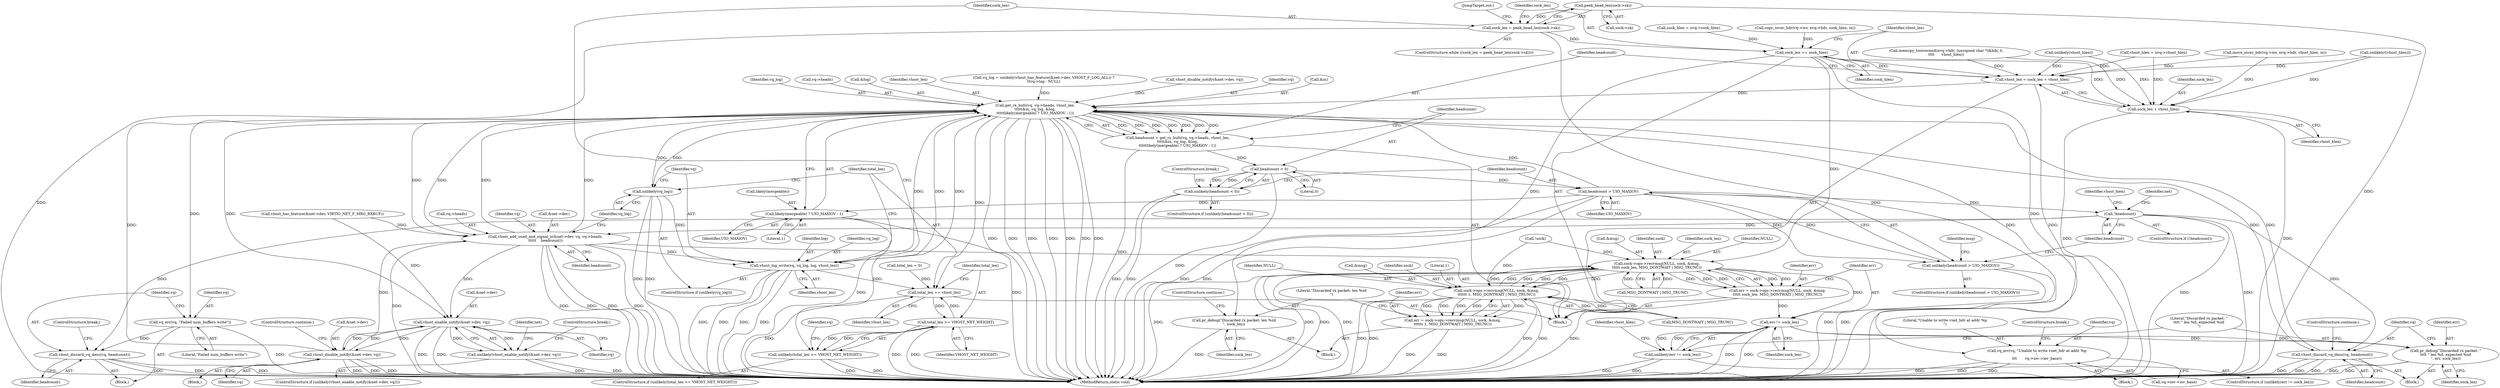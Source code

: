 digraph "0_linux_d8316f3991d207fe32881a9ac20241be8fa2bad0_0@pointer" {
"1000202" [label="(Call,peek_head_len(sock->sk))"];
"1000200" [label="(Call,sock_len = peek_head_len(sock->sk))"];
"1000207" [label="(Call,sock_len += sock_hlen)"];
"1000210" [label="(Call,vhost_len = sock_len + vhost_hlen)"];
"1000217" [label="(Call,get_rx_bufs(vq, vq->heads, vhost_len,\n\t\t\t\t\t&in, vq_log, &log,\n\t\t\t\t\tlikely(mergeable) ? UIO_MAXIOV : 1))"];
"1000215" [label="(Call,headcount = get_rx_bufs(vq, vq->heads, vhost_len,\n\t\t\t\t\t&in, vq_log, &log,\n\t\t\t\t\tlikely(mergeable) ? UIO_MAXIOV : 1))"];
"1000235" [label="(Call,headcount < 0)"];
"1000234" [label="(Call,unlikely(headcount < 0))"];
"1000241" [label="(Call,headcount > UIO_MAXIOV)"];
"1000228" [label="(Call,likely(mergeable) ? UIO_MAXIOV : 1)"];
"1000240" [label="(Call,unlikely(headcount > UIO_MAXIOV))"];
"1000266" [label="(Call,!headcount)"];
"1000334" [label="(Call,vhost_discard_vq_desc(vq, headcount))"];
"1000386" [label="(Call,vhost_discard_vq_desc(vq, headcount))"];
"1000390" [label="(Call,vhost_add_used_and_signal_n(&net->dev, vq, vq->heads,\n\t\t\t\t\t    headcount))"];
"1000271" [label="(Call,vhost_enable_notify(&net->dev, vq))"];
"1000270" [label="(Call,unlikely(vhost_enable_notify(&net->dev, vq)))"];
"1000278" [label="(Call,vhost_disable_notify(&net->dev, vq))"];
"1000403" [label="(Call,vhost_log_write(vq, vq_log, log, vhost_len))"];
"1000408" [label="(Call,total_len += vhost_len)"];
"1000413" [label="(Call,total_len >= VHOST_NET_WEIGHT)"];
"1000412" [label="(Call,unlikely(total_len >= VHOST_NET_WEIGHT))"];
"1000353" [label="(Call,vq_err(vq, \"Unable to write vnet_hdr at addr %p\n\",\n\t\t\t       vq->iov->iov_base))"];
"1000383" [label="(Call,vq_err(vq, \"Failed num_buffers write\"))"];
"1000401" [label="(Call,unlikely(vq_log))"];
"1000212" [label="(Call,sock_len + vhost_hlen)"];
"1000261" [label="(Call,pr_debug(\"Discarded rx packet: len %zd\n\", sock_len))"];
"1000315" [label="(Call,sock->ops->recvmsg(NULL, sock, &msg,\n\t\t\t\t\t sock_len, MSG_DONTWAIT | MSG_TRUNC))"];
"1000252" [label="(Call,sock->ops->recvmsg(NULL, sock, &msg,\n\t\t\t\t\t\t 1, MSG_DONTWAIT | MSG_TRUNC))"];
"1000250" [label="(Call,err = sock->ops->recvmsg(NULL, sock, &msg,\n\t\t\t\t\t\t 1, MSG_DONTWAIT | MSG_TRUNC))"];
"1000313" [label="(Call,err = sock->ops->recvmsg(NULL, sock, &msg,\n\t\t\t\t\t sock_len, MSG_DONTWAIT | MSG_TRUNC))"];
"1000326" [label="(Call,err != sock_len)"];
"1000325" [label="(Call,unlikely(err != sock_len))"];
"1000330" [label="(Call,pr_debug(\"Discarded rx packet: \"\n\t\t\t\t \" len %d, expected %zd\n\", err, sock_len))"];
"1000414" [label="(Identifier,total_len)"];
"1000340" [label="(Call,unlikely(vhost_hlen))"];
"1000225" [label="(Identifier,vq_log)"];
"1000382" [label="(Block,)"];
"1000276" [label="(Identifier,vq)"];
"1000172" [label="(Call,sock_hlen = nvq->sock_hlen)"];
"1000281" [label="(Identifier,net)"];
"1000270" [label="(Call,unlikely(vhost_enable_notify(&net->dev, vq)))"];
"1000234" [label="(Call,unlikely(headcount < 0))"];
"1000251" [label="(Identifier,err)"];
"1000314" [label="(Identifier,err)"];
"1000242" [label="(Identifier,headcount)"];
"1000219" [label="(Call,vq->heads)"];
"1000271" [label="(Call,vhost_enable_notify(&net->dev, vq))"];
"1000334" [label="(Call,vhost_discard_vq_desc(vq, headcount))"];
"1000215" [label="(Call,headcount = get_rx_bufs(vq, vq->heads, vhost_len,\n\t\t\t\t\t&in, vq_log, &log,\n\t\t\t\t\tlikely(mergeable) ? UIO_MAXIOV : 1))"];
"1000423" [label="(JumpTarget,out:)"];
"1000407" [label="(Identifier,vhost_len)"];
"1000263" [label="(Identifier,sock_len)"];
"1000388" [label="(Identifier,headcount)"];
"1000212" [label="(Call,sock_len + vhost_hlen)"];
"1000253" [label="(Identifier,NULL)"];
"1000355" [label="(Literal,\"Unable to write vnet_hdr at addr %p\n\")"];
"1000403" [label="(Call,vhost_log_write(vq, vq_log, log, vhost_len))"];
"1000262" [label="(Literal,\"Discarded rx packet: len %zd\n\")"];
"1000321" [label="(Call,MSG_DONTWAIT | MSG_TRUNC)"];
"1000226" [label="(Call,&log)"];
"1000384" [label="(Identifier,vq)"];
"1000285" [label="(ControlStructure,break;)"];
"1000406" [label="(Identifier,log)"];
"1000320" [label="(Identifier,sock_len)"];
"1000361" [label="(ControlStructure,break;)"];
"1000387" [label="(Identifier,vq)"];
"1000243" [label="(Identifier,UIO_MAXIOV)"];
"1000316" [label="(Identifier,NULL)"];
"1000240" [label="(Call,unlikely(headcount > UIO_MAXIOV))"];
"1000331" [label="(Literal,\"Discarded rx packet: \"\n\t\t\t\t \" len %d, expected %zd\n\")"];
"1000247" [label="(Identifier,msg)"];
"1000222" [label="(Identifier,vhost_len)"];
"1000207" [label="(Call,sock_len += sock_hlen)"];
"1000279" [label="(Call,&net->dev)"];
"1000289" [label="(Call,move_iovec_hdr(vq->iov, nvq->hdr, vhost_hlen, in))"];
"1000193" [label="(Call,vhost_has_feature(&net->dev, VIRTIO_NET_F_MRG_RXBUF))"];
"1000342" [label="(Call,memcpy_toiovecend(nvq->hdr, (unsigned char *)&hdr, 0,\n\t\t\t\t      vhost_hlen))"];
"1000313" [label="(Call,err = sock->ops->recvmsg(NULL, sock, &msg,\n\t\t\t\t\t sock_len, MSG_DONTWAIT | MSG_TRUNC))"];
"1000216" [label="(Identifier,headcount)"];
"1000239" [label="(ControlStructure,if (unlikely(headcount > UIO_MAXIOV)))"];
"1000326" [label="(Call,err != sock_len)"];
"1000415" [label="(Identifier,VHOST_NET_WEIGHT)"];
"1000177" [label="(Call,vq_log = unlikely(vhost_has_feature(&net->dev, VHOST_F_LOG_ALL)) ?\n\t\tvq->log : NULL)"];
"1000401" [label="(Call,unlikely(vq_log))"];
"1000429" [label="(MethodReturn,static void)"];
"1000161" [label="(Call,vhost_disable_notify(&net->dev, vq))"];
"1000356" [label="(Call,vq->iov->iov_base)"];
"1000269" [label="(ControlStructure,if (unlikely(vhost_enable_notify(&net->dev, vq))))"];
"1000315" [label="(Call,sock->ops->recvmsg(NULL, sock, &msg,\n\t\t\t\t\t sock_len, MSG_DONTWAIT | MSG_TRUNC))"];
"1000267" [label="(Identifier,headcount)"];
"1000408" [label="(Call,total_len += vhost_len)"];
"1000203" [label="(Call,sock->sk)"];
"1000250" [label="(Call,err = sock->ops->recvmsg(NULL, sock, &msg,\n\t\t\t\t\t\t 1, MSG_DONTWAIT | MSG_TRUNC))"];
"1000328" [label="(Identifier,sock_len)"];
"1000396" [label="(Call,vq->heads)"];
"1000327" [label="(Identifier,err)"];
"1000332" [label="(Identifier,err)"];
"1000278" [label="(Call,vhost_disable_notify(&net->dev, vq))"];
"1000333" [label="(Identifier,sock_len)"];
"1000383" [label="(Call,vq_err(vq, \"Failed num_buffers write\"))"];
"1000206" [label="(Block,)"];
"1000318" [label="(Call,&msg)"];
"1000228" [label="(Call,likely(mergeable) ? UIO_MAXIOV : 1)"];
"1000236" [label="(Identifier,headcount)"];
"1000277" [label="(Block,)"];
"1000411" [label="(ControlStructure,if (unlikely(total_len >= VHOST_NET_WEIGHT)))"];
"1000233" [label="(ControlStructure,if (unlikely(headcount < 0)))"];
"1000158" [label="(Call,!sock)"];
"1000232" [label="(Literal,1)"];
"1000335" [label="(Identifier,vq)"];
"1000274" [label="(Identifier,net)"];
"1000218" [label="(Identifier,vq)"];
"1000324" [label="(ControlStructure,if (unlikely(err != sock_len)))"];
"1000266" [label="(Call,!headcount)"];
"1000235" [label="(Call,headcount < 0)"];
"1000325" [label="(Call,unlikely(err != sock_len))"];
"1000238" [label="(ControlStructure,break;)"];
"1000420" [label="(Identifier,vq)"];
"1000200" [label="(Call,sock_len = peek_head_len(sock->sk))"];
"1000209" [label="(Identifier,sock_hlen)"];
"1000261" [label="(Call,pr_debug(\"Discarded rx packet: len %zd\n\", sock_len))"];
"1000214" [label="(Identifier,vhost_hlen)"];
"1000353" [label="(Call,vq_err(vq, \"Unable to write vnet_hdr at addr %p\n\",\n\t\t\t       vq->iov->iov_base))"];
"1000136" [label="(Call,total_len = 0)"];
"1000410" [label="(Identifier,vhost_len)"];
"1000264" [label="(ControlStructure,continue;)"];
"1000244" [label="(Block,)"];
"1000229" [label="(Call,likely(mergeable))"];
"1000405" [label="(Identifier,vq_log)"];
"1000272" [label="(Call,&net->dev)"];
"1000341" [label="(Identifier,vhost_hlen)"];
"1000409" [label="(Identifier,total_len)"];
"1000389" [label="(ControlStructure,break;)"];
"1000258" [label="(Call,MSG_DONTWAIT | MSG_TRUNC)"];
"1000283" [label="(Identifier,vq)"];
"1000241" [label="(Call,headcount > UIO_MAXIOV)"];
"1000223" [label="(Call,&in)"];
"1000208" [label="(Identifier,sock_len)"];
"1000413" [label="(Call,total_len >= VHOST_NET_WEIGHT)"];
"1000330" [label="(Call,pr_debug(\"Discarded rx packet: \"\n\t\t\t\t \" len %d, expected %zd\n\", err, sock_len))"];
"1000354" [label="(Identifier,vq)"];
"1000211" [label="(Identifier,vhost_len)"];
"1000329" [label="(Block,)"];
"1000317" [label="(Identifier,sock)"];
"1000255" [label="(Call,&msg)"];
"1000352" [label="(Block,)"];
"1000231" [label="(Identifier,UIO_MAXIOV)"];
"1000336" [label="(Identifier,headcount)"];
"1000201" [label="(Identifier,sock_len)"];
"1000402" [label="(Identifier,vq_log)"];
"1000399" [label="(Identifier,headcount)"];
"1000299" [label="(Call,copy_iovec_hdr(vq->iov, nvq->hdr, sock_hlen, in))"];
"1000265" [label="(ControlStructure,if (!headcount))"];
"1000202" [label="(Call,peek_head_len(sock->sk))"];
"1000412" [label="(Call,unlikely(total_len >= VHOST_NET_WEIGHT))"];
"1000395" [label="(Identifier,vq)"];
"1000199" [label="(ControlStructure,while ((sock_len = peek_head_len(sock->sk))))"];
"1000404" [label="(Identifier,vq)"];
"1000386" [label="(Call,vhost_discard_vq_desc(vq, headcount))"];
"1000284" [label="(ControlStructure,continue;)"];
"1000390" [label="(Call,vhost_add_used_and_signal_n(&net->dev, vq, vq->heads,\n\t\t\t\t\t    headcount))"];
"1000391" [label="(Call,&net->dev)"];
"1000337" [label="(ControlStructure,continue;)"];
"1000210" [label="(Call,vhost_len = sock_len + vhost_hlen)"];
"1000237" [label="(Literal,0)"];
"1000217" [label="(Call,get_rx_bufs(vq, vq->heads, vhost_len,\n\t\t\t\t\t&in, vq_log, &log,\n\t\t\t\t\tlikely(mergeable) ? UIO_MAXIOV : 1))"];
"1000213" [label="(Identifier,sock_len)"];
"1000252" [label="(Call,sock->ops->recvmsg(NULL, sock, &msg,\n\t\t\t\t\t\t 1, MSG_DONTWAIT | MSG_TRUNC))"];
"1000254" [label="(Identifier,sock)"];
"1000257" [label="(Literal,1)"];
"1000385" [label="(Literal,\"Failed num_buffers write\")"];
"1000287" [label="(Call,unlikely((vhost_hlen)))"];
"1000167" [label="(Call,vhost_hlen = nvq->vhost_hlen)"];
"1000400" [label="(ControlStructure,if (unlikely(vq_log)))"];
"1000288" [label="(Identifier,vhost_hlen)"];
"1000202" -> "1000200"  [label="AST: "];
"1000202" -> "1000203"  [label="CFG: "];
"1000203" -> "1000202"  [label="AST: "];
"1000200" -> "1000202"  [label="CFG: "];
"1000202" -> "1000429"  [label="DDG: "];
"1000202" -> "1000200"  [label="DDG: "];
"1000200" -> "1000199"  [label="AST: "];
"1000201" -> "1000200"  [label="AST: "];
"1000208" -> "1000200"  [label="CFG: "];
"1000423" -> "1000200"  [label="CFG: "];
"1000200" -> "1000429"  [label="DDG: "];
"1000200" -> "1000429"  [label="DDG: "];
"1000200" -> "1000207"  [label="DDG: "];
"1000207" -> "1000206"  [label="AST: "];
"1000207" -> "1000209"  [label="CFG: "];
"1000208" -> "1000207"  [label="AST: "];
"1000209" -> "1000207"  [label="AST: "];
"1000211" -> "1000207"  [label="CFG: "];
"1000207" -> "1000429"  [label="DDG: "];
"1000299" -> "1000207"  [label="DDG: "];
"1000172" -> "1000207"  [label="DDG: "];
"1000207" -> "1000210"  [label="DDG: "];
"1000207" -> "1000212"  [label="DDG: "];
"1000207" -> "1000261"  [label="DDG: "];
"1000207" -> "1000315"  [label="DDG: "];
"1000210" -> "1000206"  [label="AST: "];
"1000210" -> "1000212"  [label="CFG: "];
"1000211" -> "1000210"  [label="AST: "];
"1000212" -> "1000210"  [label="AST: "];
"1000216" -> "1000210"  [label="CFG: "];
"1000210" -> "1000429"  [label="DDG: "];
"1000167" -> "1000210"  [label="DDG: "];
"1000342" -> "1000210"  [label="DDG: "];
"1000289" -> "1000210"  [label="DDG: "];
"1000287" -> "1000210"  [label="DDG: "];
"1000340" -> "1000210"  [label="DDG: "];
"1000210" -> "1000217"  [label="DDG: "];
"1000217" -> "1000215"  [label="AST: "];
"1000217" -> "1000228"  [label="CFG: "];
"1000218" -> "1000217"  [label="AST: "];
"1000219" -> "1000217"  [label="AST: "];
"1000222" -> "1000217"  [label="AST: "];
"1000223" -> "1000217"  [label="AST: "];
"1000225" -> "1000217"  [label="AST: "];
"1000226" -> "1000217"  [label="AST: "];
"1000228" -> "1000217"  [label="AST: "];
"1000215" -> "1000217"  [label="CFG: "];
"1000217" -> "1000429"  [label="DDG: "];
"1000217" -> "1000429"  [label="DDG: "];
"1000217" -> "1000429"  [label="DDG: "];
"1000217" -> "1000429"  [label="DDG: "];
"1000217" -> "1000429"  [label="DDG: "];
"1000217" -> "1000429"  [label="DDG: "];
"1000217" -> "1000429"  [label="DDG: "];
"1000217" -> "1000215"  [label="DDG: "];
"1000217" -> "1000215"  [label="DDG: "];
"1000217" -> "1000215"  [label="DDG: "];
"1000217" -> "1000215"  [label="DDG: "];
"1000217" -> "1000215"  [label="DDG: "];
"1000217" -> "1000215"  [label="DDG: "];
"1000217" -> "1000215"  [label="DDG: "];
"1000403" -> "1000217"  [label="DDG: "];
"1000403" -> "1000217"  [label="DDG: "];
"1000161" -> "1000217"  [label="DDG: "];
"1000278" -> "1000217"  [label="DDG: "];
"1000334" -> "1000217"  [label="DDG: "];
"1000390" -> "1000217"  [label="DDG: "];
"1000390" -> "1000217"  [label="DDG: "];
"1000177" -> "1000217"  [label="DDG: "];
"1000401" -> "1000217"  [label="DDG: "];
"1000241" -> "1000217"  [label="DDG: "];
"1000217" -> "1000271"  [label="DDG: "];
"1000217" -> "1000334"  [label="DDG: "];
"1000217" -> "1000353"  [label="DDG: "];
"1000217" -> "1000383"  [label="DDG: "];
"1000217" -> "1000390"  [label="DDG: "];
"1000217" -> "1000390"  [label="DDG: "];
"1000217" -> "1000401"  [label="DDG: "];
"1000217" -> "1000403"  [label="DDG: "];
"1000217" -> "1000408"  [label="DDG: "];
"1000215" -> "1000206"  [label="AST: "];
"1000216" -> "1000215"  [label="AST: "];
"1000236" -> "1000215"  [label="CFG: "];
"1000215" -> "1000429"  [label="DDG: "];
"1000215" -> "1000235"  [label="DDG: "];
"1000235" -> "1000234"  [label="AST: "];
"1000235" -> "1000237"  [label="CFG: "];
"1000236" -> "1000235"  [label="AST: "];
"1000237" -> "1000235"  [label="AST: "];
"1000234" -> "1000235"  [label="CFG: "];
"1000235" -> "1000429"  [label="DDG: "];
"1000235" -> "1000234"  [label="DDG: "];
"1000235" -> "1000234"  [label="DDG: "];
"1000235" -> "1000241"  [label="DDG: "];
"1000234" -> "1000233"  [label="AST: "];
"1000238" -> "1000234"  [label="CFG: "];
"1000242" -> "1000234"  [label="CFG: "];
"1000234" -> "1000429"  [label="DDG: "];
"1000234" -> "1000429"  [label="DDG: "];
"1000241" -> "1000240"  [label="AST: "];
"1000241" -> "1000243"  [label="CFG: "];
"1000242" -> "1000241"  [label="AST: "];
"1000243" -> "1000241"  [label="AST: "];
"1000240" -> "1000241"  [label="CFG: "];
"1000241" -> "1000429"  [label="DDG: "];
"1000241" -> "1000429"  [label="DDG: "];
"1000241" -> "1000228"  [label="DDG: "];
"1000241" -> "1000240"  [label="DDG: "];
"1000241" -> "1000240"  [label="DDG: "];
"1000241" -> "1000266"  [label="DDG: "];
"1000228" -> "1000231"  [label="CFG: "];
"1000228" -> "1000232"  [label="CFG: "];
"1000229" -> "1000228"  [label="AST: "];
"1000231" -> "1000228"  [label="AST: "];
"1000232" -> "1000228"  [label="AST: "];
"1000228" -> "1000429"  [label="DDG: "];
"1000228" -> "1000429"  [label="DDG: "];
"1000240" -> "1000239"  [label="AST: "];
"1000247" -> "1000240"  [label="CFG: "];
"1000267" -> "1000240"  [label="CFG: "];
"1000240" -> "1000429"  [label="DDG: "];
"1000240" -> "1000429"  [label="DDG: "];
"1000266" -> "1000265"  [label="AST: "];
"1000266" -> "1000267"  [label="CFG: "];
"1000267" -> "1000266"  [label="AST: "];
"1000274" -> "1000266"  [label="CFG: "];
"1000288" -> "1000266"  [label="CFG: "];
"1000266" -> "1000429"  [label="DDG: "];
"1000266" -> "1000429"  [label="DDG: "];
"1000266" -> "1000334"  [label="DDG: "];
"1000266" -> "1000386"  [label="DDG: "];
"1000266" -> "1000390"  [label="DDG: "];
"1000334" -> "1000329"  [label="AST: "];
"1000334" -> "1000336"  [label="CFG: "];
"1000335" -> "1000334"  [label="AST: "];
"1000336" -> "1000334"  [label="AST: "];
"1000337" -> "1000334"  [label="CFG: "];
"1000334" -> "1000429"  [label="DDG: "];
"1000334" -> "1000429"  [label="DDG: "];
"1000334" -> "1000429"  [label="DDG: "];
"1000386" -> "1000382"  [label="AST: "];
"1000386" -> "1000388"  [label="CFG: "];
"1000387" -> "1000386"  [label="AST: "];
"1000388" -> "1000386"  [label="AST: "];
"1000389" -> "1000386"  [label="CFG: "];
"1000386" -> "1000429"  [label="DDG: "];
"1000386" -> "1000429"  [label="DDG: "];
"1000386" -> "1000429"  [label="DDG: "];
"1000383" -> "1000386"  [label="DDG: "];
"1000390" -> "1000206"  [label="AST: "];
"1000390" -> "1000399"  [label="CFG: "];
"1000391" -> "1000390"  [label="AST: "];
"1000395" -> "1000390"  [label="AST: "];
"1000396" -> "1000390"  [label="AST: "];
"1000399" -> "1000390"  [label="AST: "];
"1000402" -> "1000390"  [label="CFG: "];
"1000390" -> "1000429"  [label="DDG: "];
"1000390" -> "1000429"  [label="DDG: "];
"1000390" -> "1000429"  [label="DDG: "];
"1000390" -> "1000429"  [label="DDG: "];
"1000390" -> "1000429"  [label="DDG: "];
"1000390" -> "1000271"  [label="DDG: "];
"1000193" -> "1000390"  [label="DDG: "];
"1000278" -> "1000390"  [label="DDG: "];
"1000390" -> "1000403"  [label="DDG: "];
"1000271" -> "1000270"  [label="AST: "];
"1000271" -> "1000276"  [label="CFG: "];
"1000272" -> "1000271"  [label="AST: "];
"1000276" -> "1000271"  [label="AST: "];
"1000270" -> "1000271"  [label="CFG: "];
"1000271" -> "1000429"  [label="DDG: "];
"1000271" -> "1000429"  [label="DDG: "];
"1000271" -> "1000270"  [label="DDG: "];
"1000271" -> "1000270"  [label="DDG: "];
"1000193" -> "1000271"  [label="DDG: "];
"1000278" -> "1000271"  [label="DDG: "];
"1000271" -> "1000278"  [label="DDG: "];
"1000271" -> "1000278"  [label="DDG: "];
"1000270" -> "1000269"  [label="AST: "];
"1000281" -> "1000270"  [label="CFG: "];
"1000285" -> "1000270"  [label="CFG: "];
"1000270" -> "1000429"  [label="DDG: "];
"1000270" -> "1000429"  [label="DDG: "];
"1000278" -> "1000277"  [label="AST: "];
"1000278" -> "1000283"  [label="CFG: "];
"1000279" -> "1000278"  [label="AST: "];
"1000283" -> "1000278"  [label="AST: "];
"1000284" -> "1000278"  [label="CFG: "];
"1000278" -> "1000429"  [label="DDG: "];
"1000278" -> "1000429"  [label="DDG: "];
"1000278" -> "1000429"  [label="DDG: "];
"1000403" -> "1000400"  [label="AST: "];
"1000403" -> "1000407"  [label="CFG: "];
"1000404" -> "1000403"  [label="AST: "];
"1000405" -> "1000403"  [label="AST: "];
"1000406" -> "1000403"  [label="AST: "];
"1000407" -> "1000403"  [label="AST: "];
"1000409" -> "1000403"  [label="CFG: "];
"1000403" -> "1000429"  [label="DDG: "];
"1000403" -> "1000429"  [label="DDG: "];
"1000403" -> "1000429"  [label="DDG: "];
"1000403" -> "1000429"  [label="DDG: "];
"1000401" -> "1000403"  [label="DDG: "];
"1000403" -> "1000408"  [label="DDG: "];
"1000408" -> "1000206"  [label="AST: "];
"1000408" -> "1000410"  [label="CFG: "];
"1000409" -> "1000408"  [label="AST: "];
"1000410" -> "1000408"  [label="AST: "];
"1000414" -> "1000408"  [label="CFG: "];
"1000408" -> "1000429"  [label="DDG: "];
"1000413" -> "1000408"  [label="DDG: "];
"1000136" -> "1000408"  [label="DDG: "];
"1000408" -> "1000413"  [label="DDG: "];
"1000413" -> "1000412"  [label="AST: "];
"1000413" -> "1000415"  [label="CFG: "];
"1000414" -> "1000413"  [label="AST: "];
"1000415" -> "1000413"  [label="AST: "];
"1000412" -> "1000413"  [label="CFG: "];
"1000413" -> "1000429"  [label="DDG: "];
"1000413" -> "1000429"  [label="DDG: "];
"1000413" -> "1000412"  [label="DDG: "];
"1000413" -> "1000412"  [label="DDG: "];
"1000412" -> "1000411"  [label="AST: "];
"1000201" -> "1000412"  [label="CFG: "];
"1000420" -> "1000412"  [label="CFG: "];
"1000412" -> "1000429"  [label="DDG: "];
"1000412" -> "1000429"  [label="DDG: "];
"1000353" -> "1000352"  [label="AST: "];
"1000353" -> "1000356"  [label="CFG: "];
"1000354" -> "1000353"  [label="AST: "];
"1000355" -> "1000353"  [label="AST: "];
"1000356" -> "1000353"  [label="AST: "];
"1000361" -> "1000353"  [label="CFG: "];
"1000353" -> "1000429"  [label="DDG: "];
"1000353" -> "1000429"  [label="DDG: "];
"1000353" -> "1000429"  [label="DDG: "];
"1000383" -> "1000382"  [label="AST: "];
"1000383" -> "1000385"  [label="CFG: "];
"1000384" -> "1000383"  [label="AST: "];
"1000385" -> "1000383"  [label="AST: "];
"1000387" -> "1000383"  [label="CFG: "];
"1000383" -> "1000429"  [label="DDG: "];
"1000401" -> "1000400"  [label="AST: "];
"1000401" -> "1000402"  [label="CFG: "];
"1000402" -> "1000401"  [label="AST: "];
"1000404" -> "1000401"  [label="CFG: "];
"1000409" -> "1000401"  [label="CFG: "];
"1000401" -> "1000429"  [label="DDG: "];
"1000401" -> "1000429"  [label="DDG: "];
"1000212" -> "1000214"  [label="CFG: "];
"1000213" -> "1000212"  [label="AST: "];
"1000214" -> "1000212"  [label="AST: "];
"1000212" -> "1000429"  [label="DDG: "];
"1000212" -> "1000429"  [label="DDG: "];
"1000167" -> "1000212"  [label="DDG: "];
"1000342" -> "1000212"  [label="DDG: "];
"1000289" -> "1000212"  [label="DDG: "];
"1000287" -> "1000212"  [label="DDG: "];
"1000340" -> "1000212"  [label="DDG: "];
"1000261" -> "1000244"  [label="AST: "];
"1000261" -> "1000263"  [label="CFG: "];
"1000262" -> "1000261"  [label="AST: "];
"1000263" -> "1000261"  [label="AST: "];
"1000264" -> "1000261"  [label="CFG: "];
"1000261" -> "1000429"  [label="DDG: "];
"1000315" -> "1000313"  [label="AST: "];
"1000315" -> "1000321"  [label="CFG: "];
"1000316" -> "1000315"  [label="AST: "];
"1000317" -> "1000315"  [label="AST: "];
"1000318" -> "1000315"  [label="AST: "];
"1000320" -> "1000315"  [label="AST: "];
"1000321" -> "1000315"  [label="AST: "];
"1000313" -> "1000315"  [label="CFG: "];
"1000315" -> "1000429"  [label="DDG: "];
"1000315" -> "1000429"  [label="DDG: "];
"1000315" -> "1000429"  [label="DDG: "];
"1000315" -> "1000429"  [label="DDG: "];
"1000315" -> "1000252"  [label="DDG: "];
"1000315" -> "1000252"  [label="DDG: "];
"1000315" -> "1000252"  [label="DDG: "];
"1000315" -> "1000313"  [label="DDG: "];
"1000315" -> "1000313"  [label="DDG: "];
"1000315" -> "1000313"  [label="DDG: "];
"1000315" -> "1000313"  [label="DDG: "];
"1000315" -> "1000313"  [label="DDG: "];
"1000252" -> "1000315"  [label="DDG: "];
"1000252" -> "1000315"  [label="DDG: "];
"1000252" -> "1000315"  [label="DDG: "];
"1000158" -> "1000315"  [label="DDG: "];
"1000321" -> "1000315"  [label="DDG: "];
"1000321" -> "1000315"  [label="DDG: "];
"1000315" -> "1000326"  [label="DDG: "];
"1000252" -> "1000250"  [label="AST: "];
"1000252" -> "1000258"  [label="CFG: "];
"1000253" -> "1000252"  [label="AST: "];
"1000254" -> "1000252"  [label="AST: "];
"1000255" -> "1000252"  [label="AST: "];
"1000257" -> "1000252"  [label="AST: "];
"1000258" -> "1000252"  [label="AST: "];
"1000250" -> "1000252"  [label="CFG: "];
"1000252" -> "1000429"  [label="DDG: "];
"1000252" -> "1000429"  [label="DDG: "];
"1000252" -> "1000429"  [label="DDG: "];
"1000252" -> "1000429"  [label="DDG: "];
"1000252" -> "1000250"  [label="DDG: "];
"1000252" -> "1000250"  [label="DDG: "];
"1000252" -> "1000250"  [label="DDG: "];
"1000252" -> "1000250"  [label="DDG: "];
"1000252" -> "1000250"  [label="DDG: "];
"1000158" -> "1000252"  [label="DDG: "];
"1000258" -> "1000252"  [label="DDG: "];
"1000258" -> "1000252"  [label="DDG: "];
"1000250" -> "1000244"  [label="AST: "];
"1000251" -> "1000250"  [label="AST: "];
"1000262" -> "1000250"  [label="CFG: "];
"1000250" -> "1000429"  [label="DDG: "];
"1000250" -> "1000429"  [label="DDG: "];
"1000313" -> "1000206"  [label="AST: "];
"1000314" -> "1000313"  [label="AST: "];
"1000327" -> "1000313"  [label="CFG: "];
"1000313" -> "1000429"  [label="DDG: "];
"1000313" -> "1000326"  [label="DDG: "];
"1000326" -> "1000325"  [label="AST: "];
"1000326" -> "1000328"  [label="CFG: "];
"1000327" -> "1000326"  [label="AST: "];
"1000328" -> "1000326"  [label="AST: "];
"1000325" -> "1000326"  [label="CFG: "];
"1000326" -> "1000429"  [label="DDG: "];
"1000326" -> "1000429"  [label="DDG: "];
"1000326" -> "1000325"  [label="DDG: "];
"1000326" -> "1000325"  [label="DDG: "];
"1000326" -> "1000330"  [label="DDG: "];
"1000326" -> "1000330"  [label="DDG: "];
"1000325" -> "1000324"  [label="AST: "];
"1000331" -> "1000325"  [label="CFG: "];
"1000341" -> "1000325"  [label="CFG: "];
"1000325" -> "1000429"  [label="DDG: "];
"1000325" -> "1000429"  [label="DDG: "];
"1000330" -> "1000329"  [label="AST: "];
"1000330" -> "1000333"  [label="CFG: "];
"1000331" -> "1000330"  [label="AST: "];
"1000332" -> "1000330"  [label="AST: "];
"1000333" -> "1000330"  [label="AST: "];
"1000335" -> "1000330"  [label="CFG: "];
"1000330" -> "1000429"  [label="DDG: "];
"1000330" -> "1000429"  [label="DDG: "];
}
